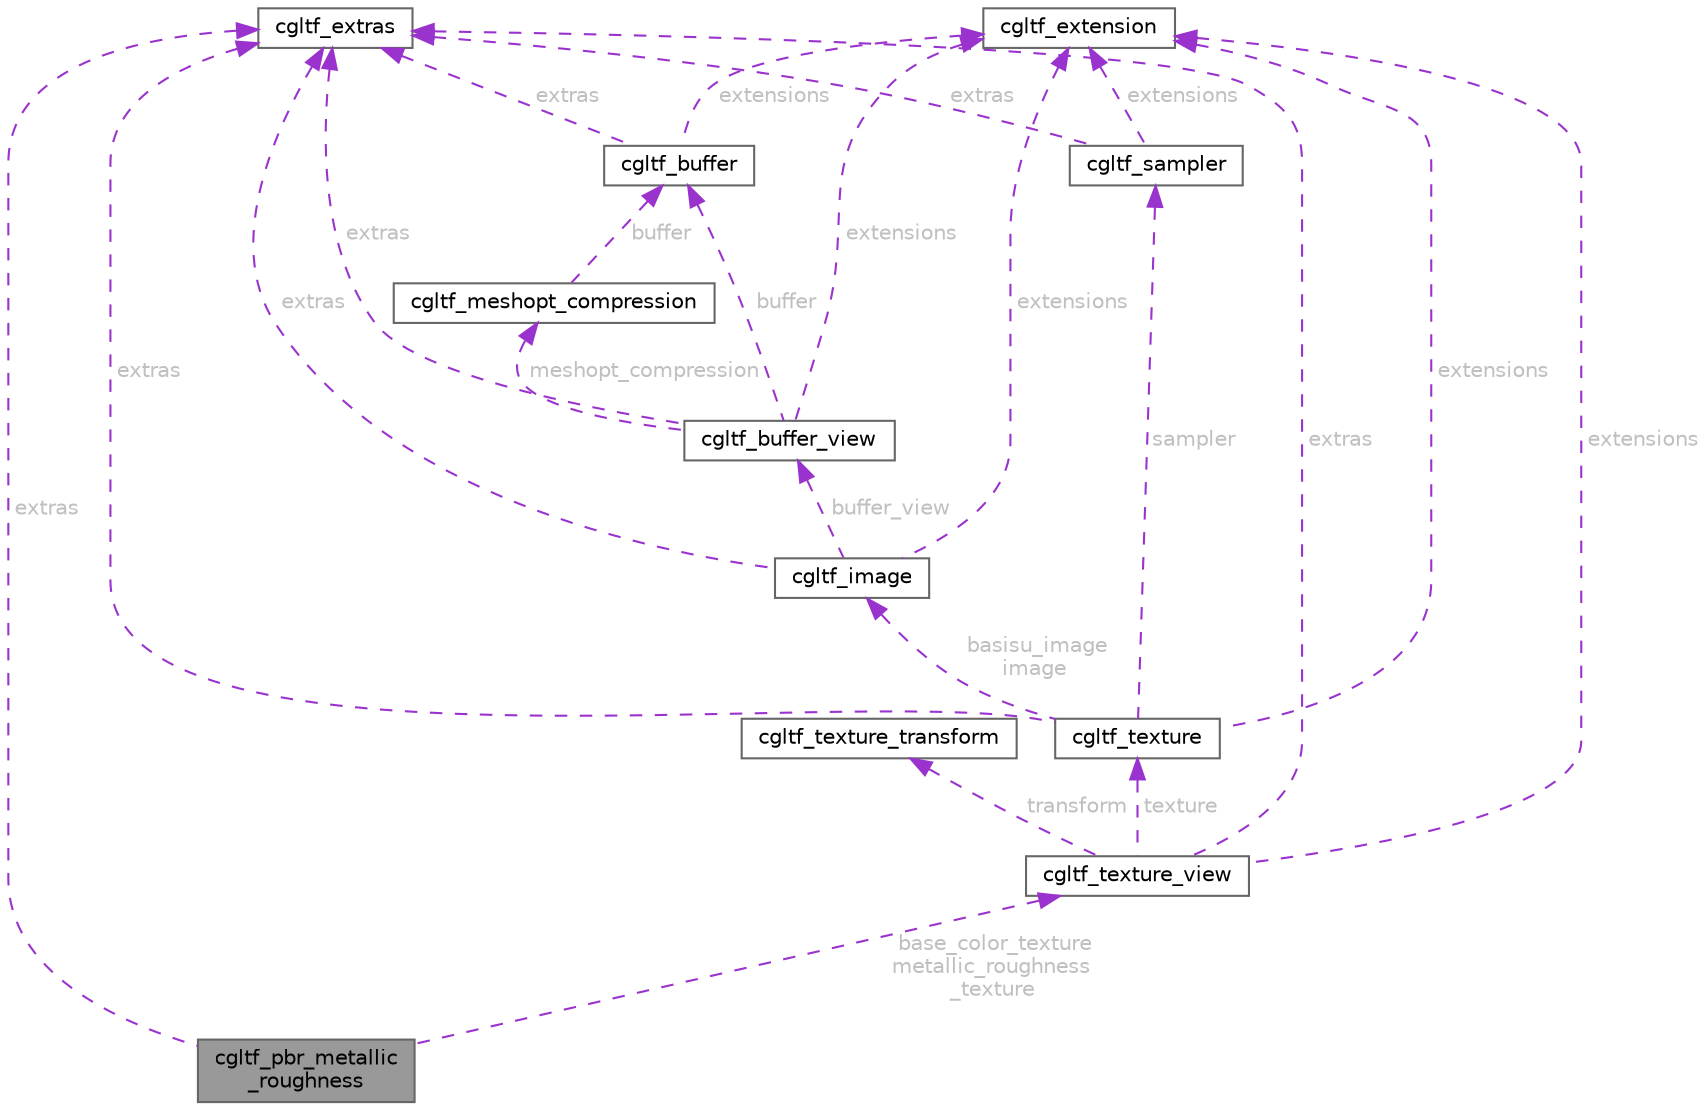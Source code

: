 digraph "cgltf_pbr_metallic_roughness"
{
 // LATEX_PDF_SIZE
  bgcolor="transparent";
  edge [fontname=Helvetica,fontsize=10,labelfontname=Helvetica,labelfontsize=10];
  node [fontname=Helvetica,fontsize=10,shape=box,height=0.2,width=0.4];
  Node1 [id="Node000001",label="cgltf_pbr_metallic\l_roughness",height=0.2,width=0.4,color="gray40", fillcolor="grey60", style="filled", fontcolor="black",tooltip=" "];
  Node2 -> Node1 [id="edge45_Node000001_Node000002",dir="back",color="darkorchid3",style="dashed",tooltip=" ",label=" base_color_texture\nmetallic_roughness\l_texture",fontcolor="grey" ];
  Node2 [id="Node000002",label="cgltf_texture_view",height=0.2,width=0.4,color="gray40", fillcolor="white", style="filled",URL="$structcgltf__texture__view.html",tooltip=" "];
  Node3 -> Node2 [id="edge46_Node000002_Node000003",dir="back",color="darkorchid3",style="dashed",tooltip=" ",label=" texture",fontcolor="grey" ];
  Node3 [id="Node000003",label="cgltf_texture",height=0.2,width=0.4,color="gray40", fillcolor="white", style="filled",URL="$structcgltf__texture.html",tooltip=" "];
  Node4 -> Node3 [id="edge47_Node000003_Node000004",dir="back",color="darkorchid3",style="dashed",tooltip=" ",label=" basisu_image\nimage",fontcolor="grey" ];
  Node4 [id="Node000004",label="cgltf_image",height=0.2,width=0.4,color="gray40", fillcolor="white", style="filled",URL="$structcgltf__image.html",tooltip=" "];
  Node5 -> Node4 [id="edge48_Node000004_Node000005",dir="back",color="darkorchid3",style="dashed",tooltip=" ",label=" buffer_view",fontcolor="grey" ];
  Node5 [id="Node000005",label="cgltf_buffer_view",height=0.2,width=0.4,color="gray40", fillcolor="white", style="filled",URL="$structcgltf__buffer__view.html",tooltip=" "];
  Node6 -> Node5 [id="edge49_Node000005_Node000006",dir="back",color="darkorchid3",style="dashed",tooltip=" ",label=" buffer",fontcolor="grey" ];
  Node6 [id="Node000006",label="cgltf_buffer",height=0.2,width=0.4,color="gray40", fillcolor="white", style="filled",URL="$structcgltf__buffer.html",tooltip=" "];
  Node7 -> Node6 [id="edge50_Node000006_Node000007",dir="back",color="darkorchid3",style="dashed",tooltip=" ",label=" extras",fontcolor="grey" ];
  Node7 [id="Node000007",label="cgltf_extras",height=0.2,width=0.4,color="gray40", fillcolor="white", style="filled",URL="$structcgltf__extras.html",tooltip=" "];
  Node8 -> Node6 [id="edge51_Node000006_Node000008",dir="back",color="darkorchid3",style="dashed",tooltip=" ",label=" extensions",fontcolor="grey" ];
  Node8 [id="Node000008",label="cgltf_extension",height=0.2,width=0.4,color="gray40", fillcolor="white", style="filled",URL="$structcgltf__extension.html",tooltip=" "];
  Node9 -> Node5 [id="edge52_Node000005_Node000009",dir="back",color="darkorchid3",style="dashed",tooltip=" ",label=" meshopt_compression",fontcolor="grey" ];
  Node9 [id="Node000009",label="cgltf_meshopt_compression",height=0.2,width=0.4,color="gray40", fillcolor="white", style="filled",URL="$structcgltf__meshopt__compression.html",tooltip=" "];
  Node6 -> Node9 [id="edge53_Node000009_Node000006",dir="back",color="darkorchid3",style="dashed",tooltip=" ",label=" buffer",fontcolor="grey" ];
  Node7 -> Node5 [id="edge54_Node000005_Node000007",dir="back",color="darkorchid3",style="dashed",tooltip=" ",label=" extras",fontcolor="grey" ];
  Node8 -> Node5 [id="edge55_Node000005_Node000008",dir="back",color="darkorchid3",style="dashed",tooltip=" ",label=" extensions",fontcolor="grey" ];
  Node7 -> Node4 [id="edge56_Node000004_Node000007",dir="back",color="darkorchid3",style="dashed",tooltip=" ",label=" extras",fontcolor="grey" ];
  Node8 -> Node4 [id="edge57_Node000004_Node000008",dir="back",color="darkorchid3",style="dashed",tooltip=" ",label=" extensions",fontcolor="grey" ];
  Node10 -> Node3 [id="edge58_Node000003_Node000010",dir="back",color="darkorchid3",style="dashed",tooltip=" ",label=" sampler",fontcolor="grey" ];
  Node10 [id="Node000010",label="cgltf_sampler",height=0.2,width=0.4,color="gray40", fillcolor="white", style="filled",URL="$structcgltf__sampler.html",tooltip=" "];
  Node7 -> Node10 [id="edge59_Node000010_Node000007",dir="back",color="darkorchid3",style="dashed",tooltip=" ",label=" extras",fontcolor="grey" ];
  Node8 -> Node10 [id="edge60_Node000010_Node000008",dir="back",color="darkorchid3",style="dashed",tooltip=" ",label=" extensions",fontcolor="grey" ];
  Node7 -> Node3 [id="edge61_Node000003_Node000007",dir="back",color="darkorchid3",style="dashed",tooltip=" ",label=" extras",fontcolor="grey" ];
  Node8 -> Node3 [id="edge62_Node000003_Node000008",dir="back",color="darkorchid3",style="dashed",tooltip=" ",label=" extensions",fontcolor="grey" ];
  Node11 -> Node2 [id="edge63_Node000002_Node000011",dir="back",color="darkorchid3",style="dashed",tooltip=" ",label=" transform",fontcolor="grey" ];
  Node11 [id="Node000011",label="cgltf_texture_transform",height=0.2,width=0.4,color="gray40", fillcolor="white", style="filled",URL="$structcgltf__texture__transform.html",tooltip=" "];
  Node7 -> Node2 [id="edge64_Node000002_Node000007",dir="back",color="darkorchid3",style="dashed",tooltip=" ",label=" extras",fontcolor="grey" ];
  Node8 -> Node2 [id="edge65_Node000002_Node000008",dir="back",color="darkorchid3",style="dashed",tooltip=" ",label=" extensions",fontcolor="grey" ];
  Node7 -> Node1 [id="edge66_Node000001_Node000007",dir="back",color="darkorchid3",style="dashed",tooltip=" ",label=" extras",fontcolor="grey" ];
}
